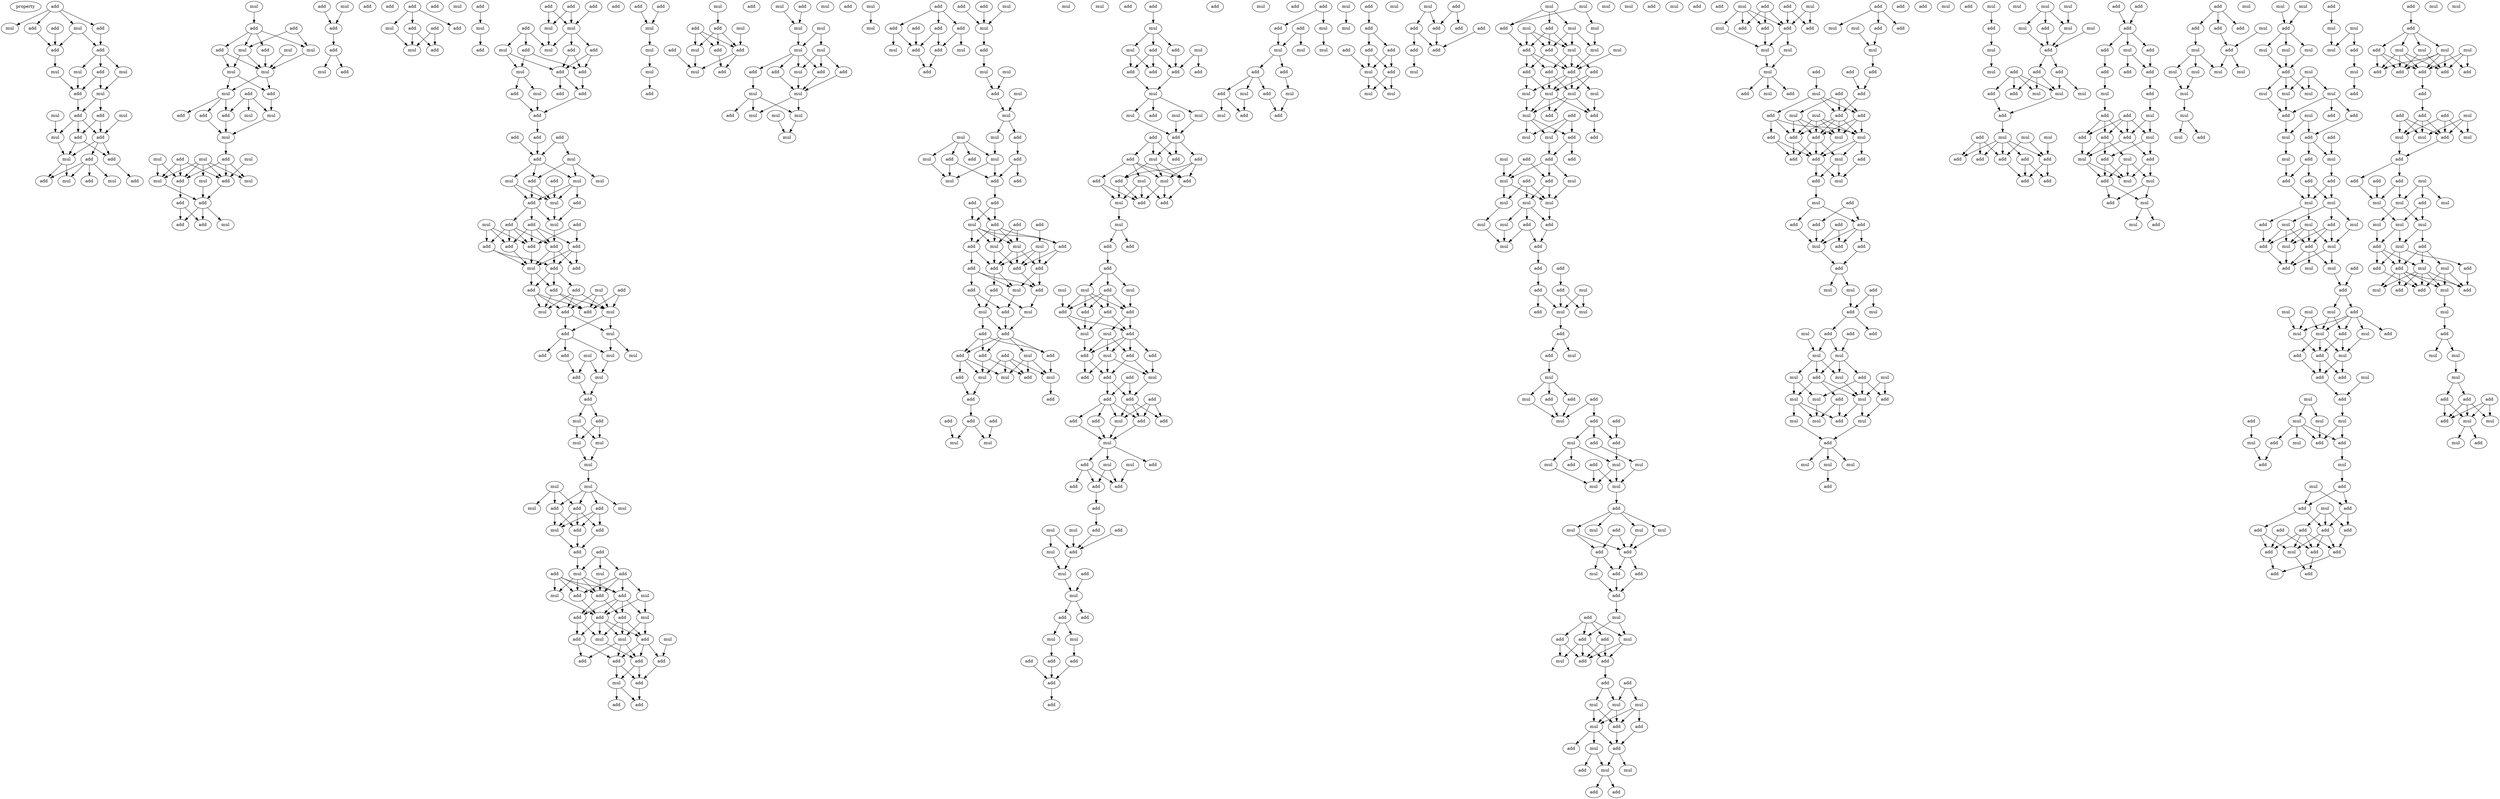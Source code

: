 digraph {
    node [fontcolor=black]
    property [mul=2,lf=1.9]
    0 [ label = add ];
    1 [ label = mul ];
    2 [ label = add ];
    3 [ label = add ];
    4 [ label = add ];
    5 [ label = mul ];
    6 [ label = add ];
    7 [ label = add ];
    8 [ label = mul ];
    9 [ label = mul ];
    10 [ label = mul ];
    11 [ label = add ];
    12 [ label = mul ];
    13 [ label = add ];
    14 [ label = mul ];
    15 [ label = add ];
    16 [ label = add ];
    17 [ label = mul ];
    18 [ label = add ];
    19 [ label = mul ];
    20 [ label = add ];
    21 [ label = mul ];
    22 [ label = add ];
    23 [ label = add ];
    24 [ label = add ];
    25 [ label = mul ];
    26 [ label = add ];
    27 [ label = mul ];
    28 [ label = add ];
    29 [ label = mul ];
    30 [ label = add ];
    31 [ label = add ];
    32 [ label = add ];
    33 [ label = add ];
    34 [ label = mul ];
    35 [ label = mul ];
    36 [ label = mul ];
    37 [ label = mul ];
    38 [ label = mul ];
    39 [ label = add ];
    40 [ label = mul ];
    41 [ label = add ];
    42 [ label = add ];
    43 [ label = add ];
    44 [ label = mul ];
    45 [ label = add ];
    46 [ label = mul ];
    47 [ label = mul ];
    48 [ label = mul ];
    49 [ label = mul ];
    50 [ label = add ];
    51 [ label = add ];
    52 [ label = mul ];
    53 [ label = add ];
    54 [ label = mul ];
    55 [ label = mul ];
    56 [ label = mul ];
    57 [ label = add ];
    58 [ label = add ];
    59 [ label = add ];
    60 [ label = add ];
    61 [ label = add ];
    62 [ label = add ];
    63 [ label = mul ];
    64 [ label = mul ];
    65 [ label = add ];
    66 [ label = add ];
    67 [ label = mul ];
    68 [ label = add ];
    69 [ label = add ];
    70 [ label = add ];
    71 [ label = add ];
    72 [ label = add ];
    73 [ label = add ];
    74 [ label = add ];
    75 [ label = mul ];
    76 [ label = mul ];
    77 [ label = add ];
    78 [ label = add ];
    79 [ label = mul ];
    80 [ label = add ];
    81 [ label = mul ];
    82 [ label = add ];
    83 [ label = add ];
    84 [ label = add ];
    85 [ label = add ];
    86 [ label = mul ];
    87 [ label = add ];
    88 [ label = mul ];
    89 [ label = add ];
    90 [ label = add ];
    91 [ label = mul ];
    92 [ label = mul ];
    93 [ label = add ];
    94 [ label = mul ];
    95 [ label = add ];
    96 [ label = add ];
    97 [ label = add ];
    98 [ label = add ];
    99 [ label = mul ];
    100 [ label = add ];
    101 [ label = add ];
    102 [ label = add ];
    103 [ label = add ];
    104 [ label = add ];
    105 [ label = mul ];
    106 [ label = add ];
    107 [ label = mul ];
    108 [ label = mul ];
    109 [ label = mul ];
    110 [ label = add ];
    111 [ label = add ];
    112 [ label = add ];
    113 [ label = mul ];
    114 [ label = add ];
    115 [ label = add ];
    116 [ label = mul ];
    117 [ label = add ];
    118 [ label = mul ];
    119 [ label = add ];
    120 [ label = add ];
    121 [ label = add ];
    122 [ label = add ];
    123 [ label = add ];
    124 [ label = add ];
    125 [ label = add ];
    126 [ label = mul ];
    127 [ label = add ];
    128 [ label = add ];
    129 [ label = add ];
    130 [ label = mul ];
    131 [ label = add ];
    132 [ label = add ];
    133 [ label = add ];
    134 [ label = mul ];
    135 [ label = mul ];
    136 [ label = add ];
    137 [ label = add ];
    138 [ label = mul ];
    139 [ label = mul ];
    140 [ label = mul ];
    141 [ label = mul ];
    142 [ label = add ];
    143 [ label = add ];
    144 [ label = add ];
    145 [ label = mul ];
    146 [ label = add ];
    147 [ label = add ];
    148 [ label = mul ];
    149 [ label = add ];
    150 [ label = mul ];
    151 [ label = mul ];
    152 [ label = mul ];
    153 [ label = mul ];
    154 [ label = mul ];
    155 [ label = mul ];
    156 [ label = add ];
    157 [ label = mul ];
    158 [ label = add ];
    159 [ label = add ];
    160 [ label = add ];
    161 [ label = mul ];
    162 [ label = add ];
    163 [ label = add ];
    164 [ label = add ];
    165 [ label = mul ];
    166 [ label = add ];
    167 [ label = add ];
    168 [ label = mul ];
    169 [ label = add ];
    170 [ label = add ];
    171 [ label = add ];
    172 [ label = mul ];
    173 [ label = mul ];
    174 [ label = add ];
    175 [ label = mul ];
    176 [ label = add ];
    177 [ label = add ];
    178 [ label = mul ];
    179 [ label = mul ];
    180 [ label = mul ];
    181 [ label = add ];
    182 [ label = add ];
    183 [ label = add ];
    184 [ label = add ];
    185 [ label = add ];
    186 [ label = add ];
    187 [ label = mul ];
    188 [ label = add ];
    189 [ label = add ];
    190 [ label = add ];
    191 [ label = add ];
    192 [ label = add ];
    193 [ label = mul ];
    194 [ label = mul ];
    195 [ label = mul ];
    196 [ label = mul ];
    197 [ label = add ];
    198 [ label = add ];
    199 [ label = mul ];
    200 [ label = add ];
    201 [ label = mul ];
    202 [ label = add ];
    203 [ label = add ];
    204 [ label = add ];
    205 [ label = add ];
    206 [ label = add ];
    207 [ label = mul ];
    208 [ label = mul ];
    209 [ label = add ];
    210 [ label = mul ];
    211 [ label = mul ];
    212 [ label = mul ];
    213 [ label = mul ];
    214 [ label = add ];
    215 [ label = add ];
    216 [ label = add ];
    217 [ label = mul ];
    218 [ label = add ];
    219 [ label = mul ];
    220 [ label = mul ];
    221 [ label = mul ];
    222 [ label = add ];
    223 [ label = mul ];
    224 [ label = mul ];
    225 [ label = mul ];
    226 [ label = mul ];
    227 [ label = add ];
    228 [ label = mul ];
    229 [ label = mul ];
    230 [ label = add ];
    231 [ label = add ];
    232 [ label = add ];
    233 [ label = add ];
    234 [ label = add ];
    235 [ label = mul ];
    236 [ label = add ];
    237 [ label = add ];
    238 [ label = mul ];
    239 [ label = add ];
    240 [ label = add ];
    241 [ label = add ];
    242 [ label = mul ];
    243 [ label = mul ];
    244 [ label = add ];
    245 [ label = mul ];
    246 [ label = mul ];
    247 [ label = mul ];
    248 [ label = add ];
    249 [ label = mul ];
    250 [ label = mul ];
    251 [ label = mul ];
    252 [ label = mul ];
    253 [ label = mul ];
    254 [ label = add ];
    255 [ label = add ];
    256 [ label = mul ];
    257 [ label = mul ];
    258 [ label = add ];
    259 [ label = add ];
    260 [ label = mul ];
    261 [ label = add ];
    262 [ label = add ];
    263 [ label = add ];
    264 [ label = add ];
    265 [ label = add ];
    266 [ label = mul ];
    267 [ label = add ];
    268 [ label = add ];
    269 [ label = add ];
    270 [ label = mul ];
    271 [ label = add ];
    272 [ label = mul ];
    273 [ label = mul ];
    274 [ label = add ];
    275 [ label = add ];
    276 [ label = add ];
    277 [ label = add ];
    278 [ label = mul ];
    279 [ label = add ];
    280 [ label = add ];
    281 [ label = add ];
    282 [ label = add ];
    283 [ label = mul ];
    284 [ label = mul ];
    285 [ label = add ];
    286 [ label = add ];
    287 [ label = add ];
    288 [ label = add ];
    289 [ label = add ];
    290 [ label = add ];
    291 [ label = mul ];
    292 [ label = add ];
    293 [ label = add ];
    294 [ label = add ];
    295 [ label = mul ];
    296 [ label = mul ];
    297 [ label = mul ];
    298 [ label = add ];
    299 [ label = add ];
    300 [ label = add ];
    301 [ label = add ];
    302 [ label = add ];
    303 [ label = mul ];
    304 [ label = mul ];
    305 [ label = add ];
    306 [ label = mul ];
    307 [ label = add ];
    308 [ label = mul ];
    309 [ label = add ];
    310 [ label = mul ];
    311 [ label = add ];
    312 [ label = add ];
    313 [ label = add ];
    314 [ label = add ];
    315 [ label = mul ];
    316 [ label = mul ];
    317 [ label = add ];
    318 [ label = mul ];
    319 [ label = mul ];
    320 [ label = add ];
    321 [ label = add ];
    322 [ label = add ];
    323 [ label = add ];
    324 [ label = mul ];
    325 [ label = add ];
    326 [ label = add ];
    327 [ label = add ];
    328 [ label = add ];
    329 [ label = mul ];
    330 [ label = mul ];
    331 [ label = add ];
    332 [ label = add ];
    333 [ label = mul ];
    334 [ label = mul ];
    335 [ label = add ];
    336 [ label = add ];
    337 [ label = add ];
    338 [ label = add ];
    339 [ label = mul ];
    340 [ label = mul ];
    341 [ label = add ];
    342 [ label = mul ];
    343 [ label = add ];
    344 [ label = add ];
    345 [ label = add ];
    346 [ label = add ];
    347 [ label = mul ];
    348 [ label = add ];
    349 [ label = mul ];
    350 [ label = add ];
    351 [ label = add ];
    352 [ label = mul ];
    353 [ label = add ];
    354 [ label = add ];
    355 [ label = mul ];
    356 [ label = add ];
    357 [ label = add ];
    358 [ label = add ];
    359 [ label = add ];
    360 [ label = add ];
    361 [ label = add ];
    362 [ label = add ];
    363 [ label = add ];
    364 [ label = add ];
    365 [ label = mul ];
    366 [ label = mul ];
    367 [ label = mul ];
    368 [ label = mul ];
    369 [ label = add ];
    370 [ label = add ];
    371 [ label = add ];
    372 [ label = add ];
    373 [ label = add ];
    374 [ label = add ];
    375 [ label = mul ];
    376 [ label = add ];
    377 [ label = add ];
    378 [ label = mul ];
    379 [ label = mul ];
    380 [ label = add ];
    381 [ label = mul ];
    382 [ label = add ];
    383 [ label = mul ];
    384 [ label = mul ];
    385 [ label = add ];
    386 [ label = add ];
    387 [ label = mul ];
    388 [ label = mul ];
    389 [ label = add ];
    390 [ label = add ];
    391 [ label = add ];
    392 [ label = add ];
    393 [ label = add ];
    394 [ label = add ];
    395 [ label = add ];
    396 [ label = mul ];
    397 [ label = mul ];
    398 [ label = add ];
    399 [ label = mul ];
    400 [ label = add ];
    401 [ label = mul ];
    402 [ label = mul ];
    403 [ label = mul ];
    404 [ label = add ];
    405 [ label = add ];
    406 [ label = mul ];
    407 [ label = add ];
    408 [ label = add ];
    409 [ label = mul ];
    410 [ label = mul ];
    411 [ label = add ];
    412 [ label = add ];
    413 [ label = add ];
    414 [ label = add ];
    415 [ label = add ];
    416 [ label = add ];
    417 [ label = mul ];
    418 [ label = add ];
    419 [ label = mul ];
    420 [ label = add ];
    421 [ label = mul ];
    422 [ label = mul ];
    423 [ label = mul ];
    424 [ label = add ];
    425 [ label = add ];
    426 [ label = add ];
    427 [ label = add ];
    428 [ label = add ];
    429 [ label = add ];
    430 [ label = add ];
    431 [ label = mul ];
    432 [ label = mul ];
    433 [ label = mul ];
    434 [ label = mul ];
    435 [ label = add ];
    436 [ label = mul ];
    437 [ label = mul ];
    438 [ label = add ];
    439 [ label = mul ];
    440 [ label = add ];
    441 [ label = mul ];
    442 [ label = mul ];
    443 [ label = add ];
    444 [ label = add ];
    445 [ label = add ];
    446 [ label = add ];
    447 [ label = add ];
    448 [ label = mul ];
    449 [ label = mul ];
    450 [ label = mul ];
    451 [ label = mul ];
    452 [ label = add ];
    453 [ label = mul ];
    454 [ label = mul ];
    455 [ label = add ];
    456 [ label = add ];
    457 [ label = add ];
    458 [ label = add ];
    459 [ label = mul ];
    460 [ label = mul ];
    461 [ label = add ];
    462 [ label = mul ];
    463 [ label = add ];
    464 [ label = add ];
    465 [ label = mul ];
    466 [ label = add ];
    467 [ label = add ];
    468 [ label = mul ];
    469 [ label = mul ];
    470 [ label = mul ];
    471 [ label = mul ];
    472 [ label = mul ];
    473 [ label = mul ];
    474 [ label = add ];
    475 [ label = add ];
    476 [ label = mul ];
    477 [ label = add ];
    478 [ label = add ];
    479 [ label = add ];
    480 [ label = add ];
    481 [ label = mul ];
    482 [ label = add ];
    483 [ label = mul ];
    484 [ label = add ];
    485 [ label = mul ];
    486 [ label = add ];
    487 [ label = add ];
    488 [ label = mul ];
    489 [ label = mul ];
    490 [ label = mul ];
    491 [ label = add ];
    492 [ label = add ];
    493 [ label = mul ];
    494 [ label = add ];
    495 [ label = add ];
    496 [ label = add ];
    497 [ label = mul ];
    498 [ label = mul ];
    499 [ label = add ];
    500 [ label = add ];
    501 [ label = mul ];
    502 [ label = add ];
    503 [ label = mul ];
    504 [ label = add ];
    505 [ label = mul ];
    506 [ label = mul ];
    507 [ label = mul ];
    508 [ label = add ];
    509 [ label = mul ];
    510 [ label = mul ];
    511 [ label = mul ];
    512 [ label = mul ];
    513 [ label = add ];
    514 [ label = add ];
    515 [ label = add ];
    516 [ label = add ];
    517 [ label = add ];
    518 [ label = add ];
    519 [ label = mul ];
    520 [ label = add ];
    521 [ label = mul ];
    522 [ label = add ];
    523 [ label = add ];
    524 [ label = add ];
    525 [ label = mul ];
    526 [ label = add ];
    527 [ label = add ];
    528 [ label = mul ];
    529 [ label = add ];
    530 [ label = add ];
    531 [ label = add ];
    532 [ label = mul ];
    533 [ label = mul ];
    534 [ label = mul ];
    535 [ label = mul ];
    536 [ label = add ];
    537 [ label = mul ];
    538 [ label = add ];
    539 [ label = add ];
    540 [ label = mul ];
    541 [ label = add ];
    542 [ label = mul ];
    543 [ label = mul ];
    544 [ label = add ];
    545 [ label = add ];
    546 [ label = add ];
    547 [ label = add ];
    548 [ label = add ];
    549 [ label = add ];
    550 [ label = add ];
    551 [ label = mul ];
    552 [ label = mul ];
    553 [ label = add ];
    554 [ label = add ];
    555 [ label = add ];
    556 [ label = mul ];
    557 [ label = add ];
    558 [ label = mul ];
    559 [ label = mul ];
    560 [ label = mul ];
    561 [ label = add ];
    562 [ label = mul ];
    563 [ label = add ];
    564 [ label = add ];
    565 [ label = add ];
    566 [ label = mul ];
    567 [ label = add ];
    568 [ label = mul ];
    569 [ label = mul ];
    570 [ label = add ];
    571 [ label = add ];
    572 [ label = add ];
    573 [ label = mul ];
    574 [ label = add ];
    575 [ label = add ];
    576 [ label = mul ];
    577 [ label = mul ];
    578 [ label = add ];
    579 [ label = add ];
    580 [ label = add ];
    581 [ label = add ];
    582 [ label = add ];
    583 [ label = mul ];
    584 [ label = add ];
    585 [ label = mul ];
    586 [ label = add ];
    587 [ label = add ];
    588 [ label = mul ];
    589 [ label = add ];
    590 [ label = mul ];
    591 [ label = add ];
    592 [ label = add ];
    593 [ label = add ];
    594 [ label = add ];
    595 [ label = mul ];
    596 [ label = add ];
    597 [ label = add ];
    598 [ label = add ];
    599 [ label = add ];
    600 [ label = add ];
    601 [ label = mul ];
    602 [ label = add ];
    603 [ label = add ];
    604 [ label = mul ];
    605 [ label = add ];
    606 [ label = mul ];
    607 [ label = mul ];
    608 [ label = add ];
    609 [ label = mul ];
    610 [ label = add ];
    611 [ label = add ];
    612 [ label = add ];
    613 [ label = mul ];
    614 [ label = mul ];
    615 [ label = mul ];
    616 [ label = add ];
    617 [ label = mul ];
    618 [ label = add ];
    619 [ label = mul ];
    620 [ label = mul ];
    621 [ label = add ];
    622 [ label = mul ];
    623 [ label = mul ];
    624 [ label = add ];
    625 [ label = mul ];
    626 [ label = mul ];
    627 [ label = add ];
    628 [ label = mul ];
    629 [ label = mul ];
    630 [ label = add ];
    631 [ label = mul ];
    632 [ label = add ];
    633 [ label = mul ];
    634 [ label = mul ];
    635 [ label = add ];
    636 [ label = mul ];
    637 [ label = mul ];
    638 [ label = add ];
    639 [ label = mul ];
    640 [ label = mul ];
    641 [ label = mul ];
    642 [ label = mul ];
    643 [ label = mul ];
    644 [ label = mul ];
    645 [ label = mul ];
    646 [ label = add ];
    647 [ label = add ];
    648 [ label = add ];
    649 [ label = add ];
    650 [ label = add ];
    651 [ label = mul ];
    652 [ label = mul ];
    653 [ label = add ];
    654 [ label = mul ];
    655 [ label = add ];
    656 [ label = add ];
    657 [ label = mul ];
    658 [ label = mul ];
    659 [ label = add ];
    660 [ label = mul ];
    661 [ label = add ];
    662 [ label = add ];
    663 [ label = add ];
    664 [ label = add ];
    665 [ label = add ];
    666 [ label = add ];
    667 [ label = add ];
    668 [ label = add ];
    669 [ label = add ];
    670 [ label = add ];
    671 [ label = add ];
    672 [ label = mul ];
    673 [ label = add ];
    674 [ label = add ];
    675 [ label = add ];
    676 [ label = add ];
    677 [ label = add ];
    678 [ label = mul ];
    679 [ label = add ];
    680 [ label = mul ];
    681 [ label = add ];
    682 [ label = add ];
    683 [ label = add ];
    684 [ label = add ];
    685 [ label = mul ];
    686 [ label = add ];
    687 [ label = add ];
    688 [ label = mul ];
    689 [ label = mul ];
    690 [ label = mul ];
    691 [ label = mul ];
    692 [ label = add ];
    693 [ label = mul ];
    694 [ label = add ];
    695 [ label = mul ];
    696 [ label = add ];
    697 [ label = add ];
    698 [ label = add ];
    699 [ label = add ];
    700 [ label = add ];
    701 [ label = mul ];
    702 [ label = mul ];
    703 [ label = add ];
    704 [ label = mul ];
    705 [ label = mul ];
    706 [ label = mul ];
    707 [ label = mul ];
    708 [ label = mul ];
    709 [ label = mul ];
    710 [ label = mul ];
    711 [ label = mul ];
    712 [ label = add ];
    713 [ label = mul ];
    714 [ label = mul ];
    715 [ label = add ];
    716 [ label = mul ];
    717 [ label = mul ];
    718 [ label = mul ];
    719 [ label = add ];
    720 [ label = mul ];
    721 [ label = mul ];
    722 [ label = mul ];
    723 [ label = mul ];
    724 [ label = mul ];
    725 [ label = add ];
    726 [ label = mul ];
    727 [ label = add ];
    728 [ label = add ];
    729 [ label = mul ];
    730 [ label = add ];
    731 [ label = add ];
    732 [ label = mul ];
    733 [ label = mul ];
    734 [ label = add ];
    735 [ label = add ];
    736 [ label = add ];
    737 [ label = add ];
    738 [ label = mul ];
    739 [ label = mul ];
    740 [ label = add ];
    741 [ label = add ];
    742 [ label = mul ];
    743 [ label = mul ];
    744 [ label = mul ];
    745 [ label = mul ];
    746 [ label = add ];
    747 [ label = mul ];
    748 [ label = add ];
    749 [ label = mul ];
    750 [ label = add ];
    751 [ label = add ];
    752 [ label = mul ];
    753 [ label = add ];
    754 [ label = mul ];
    755 [ label = add ];
    756 [ label = mul ];
    757 [ label = mul ];
    758 [ label = mul ];
    759 [ label = add ];
    760 [ label = mul ];
    761 [ label = mul ];
    762 [ label = add ];
    763 [ label = add ];
    764 [ label = add ];
    765 [ label = mul ];
    766 [ label = add ];
    767 [ label = mul ];
    768 [ label = add ];
    769 [ label = mul ];
    770 [ label = add ];
    771 [ label = mul ];
    772 [ label = mul ];
    773 [ label = add ];
    774 [ label = mul ];
    775 [ label = add ];
    776 [ label = mul ];
    777 [ label = add ];
    778 [ label = mul ];
    779 [ label = add ];
    780 [ label = mul ];
    781 [ label = add ];
    782 [ label = mul ];
    783 [ label = add ];
    784 [ label = add ];
    785 [ label = mul ];
    786 [ label = add ];
    787 [ label = add ];
    788 [ label = add ];
    789 [ label = add ];
    790 [ label = add ];
    791 [ label = add ];
    792 [ label = add ];
    793 [ label = add ];
    794 [ label = add ];
    795 [ label = mul ];
    796 [ label = add ];
    797 [ label = add ];
    798 [ label = add ];
    799 [ label = mul ];
    800 [ label = mul ];
    801 [ label = mul ];
    802 [ label = add ];
    803 [ label = mul ];
    804 [ label = add ];
    805 [ label = add ];
    806 [ label = add ];
    807 [ label = mul ];
    808 [ label = add ];
    809 [ label = mul ];
    810 [ label = mul ];
    811 [ label = mul ];
    812 [ label = add ];
    813 [ label = add ];
    814 [ label = add ];
    815 [ label = add ];
    816 [ label = add ];
    817 [ label = add ];
    818 [ label = add ];
    819 [ label = add ];
    820 [ label = add ];
    821 [ label = mul ];
    822 [ label = mul ];
    823 [ label = mul ];
    824 [ label = add ];
    825 [ label = mul ];
    826 [ label = add ];
    827 [ label = add ];
    828 [ label = add ];
    829 [ label = add ];
    830 [ label = mul ];
    831 [ label = mul ];
    832 [ label = mul ];
    833 [ label = mul ];
    834 [ label = add ];
    835 [ label = mul ];
    836 [ label = mul ];
    837 [ label = mul ];
    838 [ label = mul ];
    839 [ label = add ];
    840 [ label = add ];
    841 [ label = add ];
    842 [ label = mul ];
    843 [ label = mul ];
    844 [ label = add ];
    845 [ label = add ];
    846 [ label = mul ];
    847 [ label = mul ];
    848 [ label = add ];
    849 [ label = add ];
    850 [ label = add ];
    851 [ label = mul ];
    852 [ label = add ];
    853 [ label = mul ];
    854 [ label = mul ];
    855 [ label = mul ];
    856 [ label = mul ];
    857 [ label = mul ];
    858 [ label = add ];
    859 [ label = add ];
    860 [ label = add ];
    861 [ label = mul ];
    862 [ label = mul ];
    863 [ label = add ];
    864 [ label = mul ];
    865 [ label = add ];
    0 -> 1 [ name = 0 ];
    0 -> 2 [ name = 1 ];
    0 -> 3 [ name = 2 ];
    0 -> 5 [ name = 3 ];
    1 -> 6 [ name = 4 ];
    1 -> 7 [ name = 5 ];
    2 -> 6 [ name = 6 ];
    3 -> 7 [ name = 7 ];
    4 -> 6 [ name = 8 ];
    6 -> 10 [ name = 9 ];
    7 -> 8 [ name = 10 ];
    7 -> 9 [ name = 11 ];
    7 -> 11 [ name = 12 ];
    8 -> 12 [ name = 13 ];
    9 -> 13 [ name = 14 ];
    10 -> 13 [ name = 15 ];
    11 -> 12 [ name = 16 ];
    11 -> 13 [ name = 17 ];
    12 -> 15 [ name = 18 ];
    12 -> 16 [ name = 19 ];
    13 -> 15 [ name = 20 ];
    14 -> 18 [ name = 21 ];
    15 -> 18 [ name = 22 ];
    15 -> 19 [ name = 23 ];
    15 -> 20 [ name = 24 ];
    16 -> 18 [ name = 25 ];
    16 -> 20 [ name = 26 ];
    17 -> 19 [ name = 27 ];
    18 -> 21 [ name = 28 ];
    18 -> 22 [ name = 29 ];
    18 -> 23 [ name = 30 ];
    19 -> 21 [ name = 31 ];
    20 -> 21 [ name = 32 ];
    20 -> 23 [ name = 33 ];
    21 -> 24 [ name = 34 ];
    21 -> 27 [ name = 35 ];
    22 -> 24 [ name = 36 ];
    22 -> 25 [ name = 37 ];
    22 -> 26 [ name = 38 ];
    22 -> 27 [ name = 39 ];
    23 -> 28 [ name = 40 ];
    29 -> 31 [ name = 41 ];
    30 -> 34 [ name = 42 ];
    30 -> 36 [ name = 43 ];
    31 -> 32 [ name = 44 ];
    31 -> 33 [ name = 45 ];
    31 -> 34 [ name = 46 ];
    31 -> 36 [ name = 47 ];
    32 -> 37 [ name = 48 ];
    32 -> 38 [ name = 49 ];
    33 -> 38 [ name = 50 ];
    34 -> 38 [ name = 51 ];
    35 -> 38 [ name = 52 ];
    36 -> 37 [ name = 53 ];
    36 -> 38 [ name = 54 ];
    37 -> 39 [ name = 55 ];
    37 -> 40 [ name = 56 ];
    38 -> 39 [ name = 57 ];
    38 -> 40 [ name = 58 ];
    39 -> 46 [ name = 59 ];
    40 -> 42 [ name = 60 ];
    40 -> 43 [ name = 61 ];
    40 -> 45 [ name = 62 ];
    41 -> 44 [ name = 63 ];
    41 -> 45 [ name = 64 ];
    41 -> 46 [ name = 65 ];
    43 -> 47 [ name = 66 ];
    45 -> 47 [ name = 67 ];
    46 -> 47 [ name = 68 ];
    47 -> 50 [ name = 69 ];
    48 -> 53 [ name = 70 ];
    49 -> 55 [ name = 71 ];
    49 -> 57 [ name = 72 ];
    50 -> 53 [ name = 73 ];
    50 -> 56 [ name = 74 ];
    50 -> 57 [ name = 75 ];
    51 -> 53 [ name = 76 ];
    51 -> 55 [ name = 77 ];
    51 -> 57 [ name = 78 ];
    52 -> 53 [ name = 79 ];
    52 -> 54 [ name = 80 ];
    52 -> 55 [ name = 81 ];
    52 -> 56 [ name = 82 ];
    52 -> 57 [ name = 83 ];
    53 -> 58 [ name = 84 ];
    54 -> 58 [ name = 85 ];
    55 -> 58 [ name = 86 ];
    57 -> 59 [ name = 87 ];
    58 -> 60 [ name = 88 ];
    58 -> 62 [ name = 89 ];
    58 -> 64 [ name = 90 ];
    59 -> 60 [ name = 91 ];
    59 -> 62 [ name = 92 ];
    61 -> 65 [ name = 93 ];
    63 -> 65 [ name = 94 ];
    65 -> 66 [ name = 95 ];
    66 -> 67 [ name = 96 ];
    66 -> 68 [ name = 97 ];
    71 -> 72 [ name = 98 ];
    71 -> 74 [ name = 99 ];
    71 -> 75 [ name = 100 ];
    72 -> 76 [ name = 101 ];
    72 -> 77 [ name = 102 ];
    73 -> 76 [ name = 103 ];
    73 -> 77 [ name = 104 ];
    75 -> 76 [ name = 105 ];
    80 -> 81 [ name = 106 ];
    81 -> 85 [ name = 107 ];
    82 -> 88 [ name = 108 ];
    83 -> 86 [ name = 109 ];
    83 -> 88 [ name = 110 ];
    84 -> 86 [ name = 111 ];
    84 -> 88 [ name = 112 ];
    86 -> 91 [ name = 113 ];
    87 -> 89 [ name = 114 ];
    87 -> 91 [ name = 115 ];
    87 -> 92 [ name = 116 ];
    88 -> 90 [ name = 117 ];
    88 -> 91 [ name = 118 ];
    88 -> 93 [ name = 119 ];
    89 -> 94 [ name = 120 ];
    89 -> 95 [ name = 121 ];
    90 -> 95 [ name = 122 ];
    90 -> 96 [ name = 123 ];
    92 -> 94 [ name = 124 ];
    92 -> 96 [ name = 125 ];
    93 -> 95 [ name = 126 ];
    93 -> 96 [ name = 127 ];
    94 -> 98 [ name = 128 ];
    94 -> 99 [ name = 129 ];
    95 -> 97 [ name = 130 ];
    96 -> 97 [ name = 131 ];
    96 -> 100 [ name = 132 ];
    97 -> 101 [ name = 133 ];
    98 -> 101 [ name = 134 ];
    99 -> 101 [ name = 135 ];
    101 -> 102 [ name = 136 ];
    102 -> 106 [ name = 137 ];
    103 -> 106 [ name = 138 ];
    104 -> 105 [ name = 139 ];
    104 -> 106 [ name = 140 ];
    105 -> 107 [ name = 141 ];
    105 -> 108 [ name = 142 ];
    105 -> 110 [ name = 143 ];
    106 -> 107 [ name = 144 ];
    106 -> 109 [ name = 145 ];
    106 -> 110 [ name = 146 ];
    107 -> 112 [ name = 147 ];
    107 -> 113 [ name = 148 ];
    107 -> 114 [ name = 149 ];
    109 -> 113 [ name = 150 ];
    109 -> 114 [ name = 151 ];
    110 -> 113 [ name = 152 ];
    110 -> 114 [ name = 153 ];
    111 -> 113 [ name = 154 ];
    112 -> 118 [ name = 155 ];
    113 -> 118 [ name = 156 ];
    114 -> 115 [ name = 157 ];
    114 -> 118 [ name = 158 ];
    114 -> 119 [ name = 159 ];
    115 -> 120 [ name = 160 ];
    115 -> 122 [ name = 161 ];
    115 -> 123 [ name = 162 ];
    115 -> 124 [ name = 163 ];
    116 -> 121 [ name = 164 ];
    116 -> 123 [ name = 165 ];
    116 -> 124 [ name = 166 ];
    117 -> 122 [ name = 167 ];
    117 -> 124 [ name = 168 ];
    118 -> 120 [ name = 169 ];
    119 -> 120 [ name = 170 ];
    119 -> 121 [ name = 171 ];
    119 -> 123 [ name = 172 ];
    119 -> 124 [ name = 173 ];
    120 -> 125 [ name = 174 ];
    120 -> 126 [ name = 175 ];
    120 -> 127 [ name = 176 ];
    121 -> 125 [ name = 177 ];
    121 -> 126 [ name = 178 ];
    122 -> 125 [ name = 179 ];
    122 -> 126 [ name = 180 ];
    122 -> 127 [ name = 181 ];
    123 -> 126 [ name = 182 ];
    124 -> 126 [ name = 183 ];
    125 -> 128 [ name = 184 ];
    125 -> 129 [ name = 185 ];
    125 -> 131 [ name = 186 ];
    126 -> 128 [ name = 187 ];
    126 -> 131 [ name = 188 ];
    128 -> 134 [ name = 189 ];
    128 -> 135 [ name = 190 ];
    128 -> 136 [ name = 191 ];
    129 -> 133 [ name = 192 ];
    129 -> 134 [ name = 193 ];
    129 -> 135 [ name = 194 ];
    130 -> 133 [ name = 195 ];
    130 -> 134 [ name = 196 ];
    130 -> 136 [ name = 197 ];
    131 -> 133 [ name = 198 ];
    131 -> 135 [ name = 199 ];
    131 -> 136 [ name = 200 ];
    132 -> 134 [ name = 201 ];
    132 -> 136 [ name = 202 ];
    133 -> 137 [ name = 203 ];
    133 -> 138 [ name = 204 ];
    134 -> 137 [ name = 205 ];
    134 -> 138 [ name = 206 ];
    137 -> 141 [ name = 207 ];
    137 -> 142 [ name = 208 ];
    137 -> 143 [ name = 209 ];
    138 -> 140 [ name = 210 ];
    138 -> 141 [ name = 211 ];
    139 -> 144 [ name = 212 ];
    139 -> 145 [ name = 213 ];
    141 -> 145 [ name = 214 ];
    142 -> 144 [ name = 215 ];
    144 -> 146 [ name = 216 ];
    145 -> 146 [ name = 217 ];
    146 -> 148 [ name = 218 ];
    146 -> 149 [ name = 219 ];
    148 -> 150 [ name = 220 ];
    148 -> 151 [ name = 221 ];
    149 -> 150 [ name = 222 ];
    149 -> 151 [ name = 223 ];
    150 -> 152 [ name = 224 ];
    151 -> 152 [ name = 225 ];
    152 -> 153 [ name = 226 ];
    153 -> 156 [ name = 227 ];
    153 -> 157 [ name = 228 ];
    153 -> 158 [ name = 229 ];
    153 -> 159 [ name = 230 ];
    154 -> 155 [ name = 231 ];
    154 -> 156 [ name = 232 ];
    154 -> 158 [ name = 233 ];
    156 -> 160 [ name = 234 ];
    156 -> 161 [ name = 235 ];
    158 -> 160 [ name = 236 ];
    158 -> 161 [ name = 237 ];
    158 -> 162 [ name = 238 ];
    159 -> 160 [ name = 239 ];
    159 -> 161 [ name = 240 ];
    159 -> 162 [ name = 241 ];
    160 -> 163 [ name = 242 ];
    161 -> 163 [ name = 243 ];
    162 -> 163 [ name = 244 ];
    163 -> 165 [ name = 245 ];
    164 -> 165 [ name = 246 ];
    164 -> 166 [ name = 247 ];
    164 -> 168 [ name = 248 ];
    165 -> 169 [ name = 249 ];
    165 -> 170 [ name = 250 ];
    165 -> 171 [ name = 251 ];
    165 -> 172 [ name = 252 ];
    166 -> 169 [ name = 253 ];
    166 -> 170 [ name = 254 ];
    166 -> 171 [ name = 255 ];
    166 -> 173 [ name = 256 ];
    167 -> 169 [ name = 257 ];
    167 -> 170 [ name = 258 ];
    167 -> 171 [ name = 259 ];
    167 -> 172 [ name = 260 ];
    168 -> 171 [ name = 261 ];
    169 -> 174 [ name = 262 ];
    169 -> 175 [ name = 263 ];
    169 -> 176 [ name = 264 ];
    169 -> 177 [ name = 265 ];
    170 -> 176 [ name = 266 ];
    171 -> 174 [ name = 267 ];
    171 -> 177 [ name = 268 ];
    172 -> 176 [ name = 269 ];
    173 -> 175 [ name = 270 ];
    173 -> 176 [ name = 271 ];
    174 -> 178 [ name = 272 ];
    174 -> 180 [ name = 273 ];
    174 -> 181 [ name = 274 ];
    175 -> 178 [ name = 275 ];
    175 -> 181 [ name = 276 ];
    176 -> 178 [ name = 277 ];
    176 -> 180 [ name = 278 ];
    176 -> 181 [ name = 279 ];
    176 -> 182 [ name = 280 ];
    177 -> 180 [ name = 281 ];
    177 -> 182 [ name = 282 ];
    178 -> 183 [ name = 283 ];
    178 -> 184 [ name = 284 ];
    178 -> 186 [ name = 285 ];
    179 -> 185 [ name = 286 ];
    180 -> 183 [ name = 287 ];
    181 -> 183 [ name = 288 ];
    181 -> 185 [ name = 289 ];
    181 -> 186 [ name = 290 ];
    182 -> 184 [ name = 291 ];
    182 -> 186 [ name = 292 ];
    183 -> 187 [ name = 293 ];
    183 -> 188 [ name = 294 ];
    185 -> 188 [ name = 295 ];
    186 -> 187 [ name = 296 ];
    186 -> 188 [ name = 297 ];
    187 -> 190 [ name = 298 ];
    187 -> 192 [ name = 299 ];
    188 -> 192 [ name = 300 ];
    189 -> 193 [ name = 301 ];
    191 -> 193 [ name = 302 ];
    193 -> 194 [ name = 303 ];
    194 -> 195 [ name = 304 ];
    195 -> 197 [ name = 305 ];
    196 -> 200 [ name = 306 ];
    198 -> 201 [ name = 307 ];
    198 -> 203 [ name = 308 ];
    198 -> 204 [ name = 309 ];
    199 -> 204 [ name = 310 ];
    200 -> 201 [ name = 311 ];
    200 -> 203 [ name = 312 ];
    200 -> 204 [ name = 313 ];
    201 -> 207 [ name = 314 ];
    202 -> 207 [ name = 315 ];
    203 -> 205 [ name = 316 ];
    204 -> 205 [ name = 317 ];
    204 -> 207 [ name = 318 ];
    208 -> 210 [ name = 319 ];
    209 -> 210 [ name = 320 ];
    210 -> 213 [ name = 321 ];
    211 -> 212 [ name = 322 ];
    211 -> 213 [ name = 323 ];
    212 -> 215 [ name = 324 ];
    212 -> 216 [ name = 325 ];
    212 -> 217 [ name = 326 ];
    213 -> 214 [ name = 327 ];
    213 -> 216 [ name = 328 ];
    213 -> 217 [ name = 329 ];
    213 -> 218 [ name = 330 ];
    214 -> 220 [ name = 331 ];
    215 -> 220 [ name = 332 ];
    216 -> 220 [ name = 333 ];
    217 -> 220 [ name = 334 ];
    218 -> 219 [ name = 335 ];
    219 -> 222 [ name = 336 ];
    219 -> 223 [ name = 337 ];
    219 -> 225 [ name = 338 ];
    220 -> 223 [ name = 339 ];
    220 -> 225 [ name = 340 ];
    221 -> 226 [ name = 341 ];
    225 -> 226 [ name = 342 ];
    228 -> 229 [ name = 343 ];
    230 -> 232 [ name = 344 ];
    230 -> 233 [ name = 345 ];
    230 -> 234 [ name = 346 ];
    231 -> 237 [ name = 347 ];
    232 -> 237 [ name = 348 ];
    232 -> 238 [ name = 349 ];
    233 -> 236 [ name = 350 ];
    233 -> 237 [ name = 351 ];
    234 -> 235 [ name = 352 ];
    234 -> 236 [ name = 353 ];
    236 -> 239 [ name = 354 ];
    237 -> 239 [ name = 355 ];
    240 -> 243 [ name = 356 ];
    241 -> 243 [ name = 357 ];
    242 -> 243 [ name = 358 ];
    243 -> 244 [ name = 359 ];
    244 -> 245 [ name = 360 ];
    245 -> 248 [ name = 361 ];
    246 -> 248 [ name = 362 ];
    248 -> 250 [ name = 363 ];
    249 -> 250 [ name = 364 ];
    250 -> 251 [ name = 365 ];
    250 -> 254 [ name = 366 ];
    251 -> 257 [ name = 367 ];
    252 -> 255 [ name = 368 ];
    252 -> 256 [ name = 369 ];
    252 -> 257 [ name = 370 ];
    252 -> 258 [ name = 371 ];
    254 -> 259 [ name = 372 ];
    255 -> 260 [ name = 373 ];
    255 -> 262 [ name = 374 ];
    256 -> 260 [ name = 375 ];
    257 -> 260 [ name = 376 ];
    257 -> 262 [ name = 377 ];
    259 -> 261 [ name = 378 ];
    259 -> 262 [ name = 379 ];
    262 -> 264 [ name = 380 ];
    263 -> 266 [ name = 381 ];
    263 -> 268 [ name = 382 ];
    264 -> 266 [ name = 383 ];
    264 -> 268 [ name = 384 ];
    265 -> 273 [ name = 385 ];
    266 -> 269 [ name = 386 ];
    266 -> 270 [ name = 387 ];
    266 -> 271 [ name = 388 ];
    266 -> 272 [ name = 389 ];
    267 -> 270 [ name = 390 ];
    267 -> 272 [ name = 391 ];
    268 -> 269 [ name = 392 ];
    268 -> 270 [ name = 393 ];
    268 -> 271 [ name = 394 ];
    268 -> 272 [ name = 395 ];
    269 -> 276 [ name = 396 ];
    269 -> 277 [ name = 397 ];
    270 -> 275 [ name = 398 ];
    270 -> 277 [ name = 399 ];
    271 -> 274 [ name = 400 ];
    271 -> 275 [ name = 401 ];
    272 -> 274 [ name = 402 ];
    272 -> 275 [ name = 403 ];
    272 -> 277 [ name = 404 ];
    273 -> 274 [ name = 405 ];
    273 -> 275 [ name = 406 ];
    273 -> 277 [ name = 407 ];
    274 -> 278 [ name = 408 ];
    274 -> 281 [ name = 409 ];
    275 -> 281 [ name = 410 ];
    276 -> 278 [ name = 411 ];
    276 -> 279 [ name = 412 ];
    276 -> 281 [ name = 413 ];
    277 -> 278 [ name = 414 ];
    277 -> 280 [ name = 415 ];
    278 -> 282 [ name = 416 ];
    279 -> 282 [ name = 417 ];
    279 -> 284 [ name = 418 ];
    280 -> 283 [ name = 419 ];
    280 -> 284 [ name = 420 ];
    281 -> 283 [ name = 421 ];
    282 -> 287 [ name = 422 ];
    283 -> 287 [ name = 423 ];
    284 -> 286 [ name = 424 ];
    284 -> 287 [ name = 425 ];
    286 -> 288 [ name = 426 ];
    286 -> 290 [ name = 427 ];
    286 -> 292 [ name = 428 ];
    287 -> 288 [ name = 429 ];
    287 -> 290 [ name = 430 ];
    287 -> 291 [ name = 431 ];
    287 -> 292 [ name = 432 ];
    288 -> 294 [ name = 433 ];
    288 -> 296 [ name = 434 ];
    288 -> 297 [ name = 435 ];
    289 -> 293 [ name = 436 ];
    289 -> 295 [ name = 437 ];
    289 -> 296 [ name = 438 ];
    289 -> 297 [ name = 439 ];
    290 -> 293 [ name = 440 ];
    290 -> 297 [ name = 441 ];
    291 -> 293 [ name = 442 ];
    291 -> 295 [ name = 443 ];
    291 -> 296 [ name = 444 ];
    292 -> 295 [ name = 445 ];
    294 -> 298 [ name = 446 ];
    295 -> 299 [ name = 447 ];
    297 -> 298 [ name = 448 ];
    298 -> 301 [ name = 449 ];
    300 -> 304 [ name = 450 ];
    301 -> 303 [ name = 451 ];
    301 -> 304 [ name = 452 ];
    302 -> 303 [ name = 453 ];
    305 -> 306 [ name = 454 ];
    306 -> 307 [ name = 455 ];
    306 -> 309 [ name = 456 ];
    306 -> 310 [ name = 457 ];
    307 -> 311 [ name = 458 ];
    308 -> 311 [ name = 459 ];
    308 -> 314 [ name = 460 ];
    309 -> 311 [ name = 461 ];
    309 -> 312 [ name = 462 ];
    309 -> 313 [ name = 463 ];
    310 -> 312 [ name = 464 ];
    310 -> 313 [ name = 465 ];
    311 -> 315 [ name = 466 ];
    312 -> 315 [ name = 467 ];
    315 -> 317 [ name = 468 ];
    315 -> 318 [ name = 469 ];
    315 -> 319 [ name = 470 ];
    316 -> 321 [ name = 471 ];
    318 -> 321 [ name = 472 ];
    319 -> 321 [ name = 473 ];
    320 -> 322 [ name = 474 ];
    320 -> 323 [ name = 475 ];
    320 -> 324 [ name = 476 ];
    321 -> 322 [ name = 477 ];
    321 -> 324 [ name = 478 ];
    321 -> 325 [ name = 479 ];
    323 -> 326 [ name = 480 ];
    323 -> 328 [ name = 481 ];
    323 -> 329 [ name = 482 ];
    323 -> 330 [ name = 483 ];
    324 -> 326 [ name = 484 ];
    324 -> 327 [ name = 485 ];
    324 -> 329 [ name = 486 ];
    325 -> 326 [ name = 487 ];
    325 -> 327 [ name = 488 ];
    325 -> 329 [ name = 489 ];
    326 -> 332 [ name = 490 ];
    327 -> 331 [ name = 491 ];
    327 -> 333 [ name = 492 ];
    328 -> 331 [ name = 493 ];
    328 -> 333 [ name = 494 ];
    329 -> 331 [ name = 495 ];
    329 -> 332 [ name = 496 ];
    330 -> 331 [ name = 497 ];
    330 -> 332 [ name = 498 ];
    330 -> 333 [ name = 499 ];
    333 -> 334 [ name = 500 ];
    334 -> 335 [ name = 501 ];
    334 -> 336 [ name = 502 ];
    335 -> 338 [ name = 503 ];
    338 -> 340 [ name = 504 ];
    338 -> 341 [ name = 505 ];
    338 -> 342 [ name = 506 ];
    339 -> 345 [ name = 507 ];
    340 -> 344 [ name = 508 ];
    341 -> 343 [ name = 509 ];
    341 -> 344 [ name = 510 ];
    341 -> 345 [ name = 511 ];
    341 -> 346 [ name = 512 ];
    342 -> 343 [ name = 513 ];
    342 -> 344 [ name = 514 ];
    342 -> 345 [ name = 515 ];
    342 -> 346 [ name = 516 ];
    343 -> 349 [ name = 517 ];
    344 -> 347 [ name = 518 ];
    344 -> 348 [ name = 519 ];
    345 -> 348 [ name = 520 ];
    345 -> 349 [ name = 521 ];
    346 -> 348 [ name = 522 ];
    346 -> 349 [ name = 523 ];
    347 -> 350 [ name = 524 ];
    347 -> 351 [ name = 525 ];
    347 -> 352 [ name = 526 ];
    348 -> 350 [ name = 527 ];
    348 -> 351 [ name = 528 ];
    348 -> 352 [ name = 529 ];
    348 -> 353 [ name = 530 ];
    349 -> 350 [ name = 531 ];
    350 -> 354 [ name = 532 ];
    350 -> 357 [ name = 533 ];
    351 -> 354 [ name = 534 ];
    351 -> 355 [ name = 535 ];
    352 -> 354 [ name = 536 ];
    352 -> 355 [ name = 537 ];
    352 -> 357 [ name = 538 ];
    353 -> 355 [ name = 539 ];
    354 -> 358 [ name = 540 ];
    354 -> 359 [ name = 541 ];
    355 -> 359 [ name = 542 ];
    356 -> 358 [ name = 543 ];
    356 -> 359 [ name = 544 ];
    358 -> 361 [ name = 545 ];
    358 -> 362 [ name = 546 ];
    358 -> 363 [ name = 547 ];
    358 -> 365 [ name = 548 ];
    359 -> 363 [ name = 549 ];
    359 -> 364 [ name = 550 ];
    359 -> 365 [ name = 551 ];
    360 -> 363 [ name = 552 ];
    360 -> 364 [ name = 553 ];
    360 -> 365 [ name = 554 ];
    361 -> 366 [ name = 555 ];
    362 -> 366 [ name = 556 ];
    363 -> 366 [ name = 557 ];
    365 -> 366 [ name = 558 ];
    366 -> 367 [ name = 559 ];
    366 -> 369 [ name = 560 ];
    366 -> 370 [ name = 561 ];
    367 -> 371 [ name = 562 ];
    367 -> 373 [ name = 563 ];
    368 -> 373 [ name = 564 ];
    369 -> 371 [ name = 565 ];
    369 -> 372 [ name = 566 ];
    369 -> 373 [ name = 567 ];
    371 -> 374 [ name = 568 ];
    374 -> 376 [ name = 569 ];
    375 -> 380 [ name = 570 ];
    376 -> 380 [ name = 571 ];
    377 -> 380 [ name = 572 ];
    378 -> 379 [ name = 573 ];
    378 -> 380 [ name = 574 ];
    379 -> 381 [ name = 575 ];
    380 -> 381 [ name = 576 ];
    381 -> 384 [ name = 577 ];
    382 -> 384 [ name = 578 ];
    384 -> 385 [ name = 579 ];
    384 -> 386 [ name = 580 ];
    385 -> 387 [ name = 581 ];
    385 -> 388 [ name = 582 ];
    387 -> 390 [ name = 583 ];
    388 -> 391 [ name = 584 ];
    389 -> 393 [ name = 585 ];
    390 -> 393 [ name = 586 ];
    391 -> 393 [ name = 587 ];
    393 -> 394 [ name = 588 ];
    395 -> 397 [ name = 589 ];
    395 -> 400 [ name = 590 ];
    396 -> 399 [ name = 591 ];
    397 -> 403 [ name = 592 ];
    398 -> 401 [ name = 593 ];
    398 -> 402 [ name = 594 ];
    400 -> 402 [ name = 595 ];
    402 -> 404 [ name = 596 ];
    402 -> 405 [ name = 597 ];
    404 -> 407 [ name = 598 ];
    404 -> 408 [ name = 599 ];
    404 -> 409 [ name = 600 ];
    405 -> 406 [ name = 601 ];
    406 -> 412 [ name = 602 ];
    407 -> 412 [ name = 603 ];
    408 -> 410 [ name = 604 ];
    408 -> 411 [ name = 605 ];
    409 -> 411 [ name = 606 ];
    413 -> 414 [ name = 607 ];
    414 -> 416 [ name = 608 ];
    414 -> 418 [ name = 609 ];
    415 -> 419 [ name = 610 ];
    416 -> 419 [ name = 611 ];
    416 -> 420 [ name = 612 ];
    418 -> 419 [ name = 613 ];
    418 -> 420 [ name = 614 ];
    419 -> 421 [ name = 615 ];
    419 -> 422 [ name = 616 ];
    420 -> 421 [ name = 617 ];
    420 -> 422 [ name = 618 ];
    423 -> 425 [ name = 619 ];
    423 -> 426 [ name = 620 ];
    424 -> 426 [ name = 621 ];
    424 -> 427 [ name = 622 ];
    425 -> 429 [ name = 623 ];
    425 -> 430 [ name = 624 ];
    426 -> 429 [ name = 625 ];
    428 -> 429 [ name = 626 ];
    430 -> 431 [ name = 627 ];
    432 -> 435 [ name = 628 ];
    432 -> 436 [ name = 629 ];
    433 -> 435 [ name = 630 ];
    433 -> 437 [ name = 631 ];
    433 -> 438 [ name = 632 ];
    434 -> 440 [ name = 633 ];
    434 -> 442 [ name = 634 ];
    434 -> 443 [ name = 635 ];
    435 -> 443 [ name = 636 ];
    436 -> 441 [ name = 637 ];
    437 -> 440 [ name = 638 ];
    437 -> 441 [ name = 639 ];
    437 -> 442 [ name = 640 ];
    438 -> 440 [ name = 641 ];
    438 -> 442 [ name = 642 ];
    438 -> 443 [ name = 643 ];
    439 -> 447 [ name = 644 ];
    440 -> 446 [ name = 645 ];
    440 -> 447 [ name = 646 ];
    441 -> 447 [ name = 647 ];
    442 -> 444 [ name = 648 ];
    442 -> 445 [ name = 649 ];
    442 -> 447 [ name = 650 ];
    443 -> 445 [ name = 651 ];
    443 -> 446 [ name = 652 ];
    443 -> 447 [ name = 653 ];
    444 -> 448 [ name = 654 ];
    444 -> 450 [ name = 655 ];
    445 -> 448 [ name = 656 ];
    445 -> 450 [ name = 657 ];
    446 -> 448 [ name = 658 ];
    446 -> 449 [ name = 659 ];
    447 -> 448 [ name = 660 ];
    447 -> 449 [ name = 661 ];
    447 -> 450 [ name = 662 ];
    447 -> 451 [ name = 663 ];
    448 -> 453 [ name = 664 ];
    448 -> 455 [ name = 665 ];
    448 -> 456 [ name = 666 ];
    449 -> 453 [ name = 667 ];
    450 -> 453 [ name = 668 ];
    450 -> 455 [ name = 669 ];
    450 -> 456 [ name = 670 ];
    451 -> 455 [ name = 671 ];
    452 -> 457 [ name = 672 ];
    452 -> 459 [ name = 673 ];
    452 -> 460 [ name = 674 ];
    453 -> 457 [ name = 675 ];
    453 -> 459 [ name = 676 ];
    453 -> 460 [ name = 677 ];
    455 -> 458 [ name = 678 ];
    457 -> 461 [ name = 679 ];
    457 -> 464 [ name = 680 ];
    459 -> 464 [ name = 681 ];
    462 -> 468 [ name = 682 ];
    463 -> 466 [ name = 683 ];
    463 -> 468 [ name = 684 ];
    464 -> 465 [ name = 685 ];
    464 -> 466 [ name = 686 ];
    464 -> 468 [ name = 687 ];
    465 -> 471 [ name = 688 ];
    466 -> 470 [ name = 689 ];
    466 -> 471 [ name = 690 ];
    467 -> 469 [ name = 691 ];
    467 -> 470 [ name = 692 ];
    467 -> 471 [ name = 693 ];
    468 -> 469 [ name = 694 ];
    468 -> 471 [ name = 695 ];
    469 -> 472 [ name = 696 ];
    470 -> 473 [ name = 697 ];
    470 -> 474 [ name = 698 ];
    470 -> 475 [ name = 699 ];
    471 -> 474 [ name = 700 ];
    472 -> 476 [ name = 701 ];
    473 -> 476 [ name = 702 ];
    474 -> 477 [ name = 703 ];
    475 -> 476 [ name = 704 ];
    475 -> 477 [ name = 705 ];
    477 -> 478 [ name = 706 ];
    478 -> 482 [ name = 707 ];
    479 -> 480 [ name = 708 ];
    480 -> 483 [ name = 709 ];
    480 -> 485 [ name = 710 ];
    481 -> 483 [ name = 711 ];
    481 -> 485 [ name = 712 ];
    482 -> 484 [ name = 713 ];
    482 -> 485 [ name = 714 ];
    485 -> 486 [ name = 715 ];
    486 -> 487 [ name = 716 ];
    486 -> 488 [ name = 717 ];
    487 -> 489 [ name = 718 ];
    489 -> 490 [ name = 719 ];
    489 -> 491 [ name = 720 ];
    489 -> 492 [ name = 721 ];
    490 -> 497 [ name = 722 ];
    491 -> 497 [ name = 723 ];
    492 -> 497 [ name = 724 ];
    494 -> 496 [ name = 725 ];
    494 -> 497 [ name = 726 ];
    495 -> 499 [ name = 727 ];
    496 -> 498 [ name = 728 ];
    496 -> 499 [ name = 729 ];
    496 -> 500 [ name = 730 ];
    498 -> 501 [ name = 731 ];
    498 -> 503 [ name = 732 ];
    498 -> 504 [ name = 733 ];
    499 -> 503 [ name = 734 ];
    500 -> 505 [ name = 735 ];
    501 -> 506 [ name = 736 ];
    502 -> 506 [ name = 737 ];
    502 -> 507 [ name = 738 ];
    503 -> 506 [ name = 739 ];
    503 -> 507 [ name = 740 ];
    505 -> 507 [ name = 741 ];
    507 -> 508 [ name = 742 ];
    508 -> 509 [ name = 743 ];
    508 -> 510 [ name = 744 ];
    508 -> 511 [ name = 745 ];
    508 -> 512 [ name = 746 ];
    509 -> 515 [ name = 747 ];
    510 -> 515 [ name = 748 ];
    512 -> 514 [ name = 749 ];
    512 -> 515 [ name = 750 ];
    513 -> 514 [ name = 751 ];
    513 -> 515 [ name = 752 ];
    514 -> 516 [ name = 753 ];
    514 -> 519 [ name = 754 ];
    515 -> 516 [ name = 755 ];
    515 -> 518 [ name = 756 ];
    516 -> 520 [ name = 757 ];
    518 -> 520 [ name = 758 ];
    519 -> 520 [ name = 759 ];
    520 -> 521 [ name = 760 ];
    521 -> 524 [ name = 761 ];
    521 -> 525 [ name = 762 ];
    522 -> 523 [ name = 763 ];
    522 -> 524 [ name = 764 ];
    522 -> 525 [ name = 765 ];
    522 -> 526 [ name = 766 ];
    523 -> 527 [ name = 767 ];
    523 -> 529 [ name = 768 ];
    524 -> 527 [ name = 769 ];
    524 -> 528 [ name = 770 ];
    524 -> 529 [ name = 771 ];
    525 -> 527 [ name = 772 ];
    525 -> 529 [ name = 773 ];
    526 -> 527 [ name = 774 ];
    526 -> 528 [ name = 775 ];
    529 -> 531 [ name = 776 ];
    530 -> 532 [ name = 777 ];
    530 -> 533 [ name = 778 ];
    531 -> 532 [ name = 779 ];
    531 -> 534 [ name = 780 ];
    532 -> 535 [ name = 781 ];
    532 -> 536 [ name = 782 ];
    533 -> 535 [ name = 783 ];
    533 -> 536 [ name = 784 ];
    533 -> 538 [ name = 785 ];
    534 -> 535 [ name = 786 ];
    534 -> 536 [ name = 787 ];
    535 -> 539 [ name = 788 ];
    535 -> 540 [ name = 789 ];
    535 -> 541 [ name = 790 ];
    536 -> 541 [ name = 791 ];
    538 -> 541 [ name = 792 ];
    540 -> 543 [ name = 793 ];
    540 -> 544 [ name = 794 ];
    541 -> 542 [ name = 795 ];
    541 -> 543 [ name = 796 ];
    543 -> 545 [ name = 797 ];
    543 -> 546 [ name = 798 ];
    549 -> 553 [ name = 799 ];
    549 -> 554 [ name = 800 ];
    549 -> 555 [ name = 801 ];
    550 -> 553 [ name = 802 ];
    550 -> 557 [ name = 803 ];
    551 -> 553 [ name = 804 ];
    551 -> 554 [ name = 805 ];
    551 -> 555 [ name = 806 ];
    551 -> 556 [ name = 807 ];
    552 -> 553 [ name = 808 ];
    552 -> 557 [ name = 809 ];
    553 -> 558 [ name = 810 ];
    553 -> 559 [ name = 811 ];
    554 -> 558 [ name = 812 ];
    556 -> 558 [ name = 813 ];
    558 -> 560 [ name = 814 ];
    559 -> 560 [ name = 815 ];
    560 -> 561 [ name = 816 ];
    560 -> 562 [ name = 817 ];
    560 -> 563 [ name = 818 ];
    564 -> 565 [ name = 819 ];
    564 -> 567 [ name = 820 ];
    564 -> 568 [ name = 821 ];
    565 -> 569 [ name = 822 ];
    566 -> 569 [ name = 823 ];
    569 -> 572 [ name = 824 ];
    570 -> 573 [ name = 825 ];
    571 -> 575 [ name = 826 ];
    572 -> 575 [ name = 827 ];
    573 -> 578 [ name = 828 ];
    573 -> 579 [ name = 829 ];
    573 -> 580 [ name = 830 ];
    574 -> 576 [ name = 831 ];
    574 -> 578 [ name = 832 ];
    574 -> 580 [ name = 833 ];
    575 -> 578 [ name = 834 ];
    576 -> 582 [ name = 835 ];
    576 -> 583 [ name = 836 ];
    576 -> 584 [ name = 837 ];
    577 -> 582 [ name = 838 ];
    577 -> 583 [ name = 839 ];
    577 -> 584 [ name = 840 ];
    577 -> 585 [ name = 841 ];
    578 -> 582 [ name = 842 ];
    578 -> 583 [ name = 843 ];
    578 -> 584 [ name = 844 ];
    578 -> 585 [ name = 845 ];
    579 -> 581 [ name = 846 ];
    579 -> 584 [ name = 847 ];
    579 -> 585 [ name = 848 ];
    580 -> 582 [ name = 849 ];
    580 -> 583 [ name = 850 ];
    580 -> 585 [ name = 851 ];
    581 -> 587 [ name = 852 ];
    581 -> 589 [ name = 853 ];
    582 -> 587 [ name = 854 ];
    582 -> 588 [ name = 855 ];
    582 -> 589 [ name = 856 ];
    583 -> 589 [ name = 857 ];
    584 -> 587 [ name = 858 ];
    584 -> 589 [ name = 859 ];
    585 -> 586 [ name = 860 ];
    585 -> 588 [ name = 861 ];
    585 -> 589 [ name = 862 ];
    586 -> 590 [ name = 863 ];
    588 -> 590 [ name = 864 ];
    588 -> 591 [ name = 865 ];
    589 -> 590 [ name = 866 ];
    589 -> 591 [ name = 867 ];
    591 -> 595 [ name = 868 ];
    593 -> 598 [ name = 869 ];
    593 -> 599 [ name = 870 ];
    595 -> 596 [ name = 871 ];
    595 -> 599 [ name = 872 ];
    596 -> 601 [ name = 873 ];
    597 -> 600 [ name = 874 ];
    597 -> 601 [ name = 875 ];
    598 -> 601 [ name = 876 ];
    599 -> 600 [ name = 877 ];
    599 -> 601 [ name = 878 ];
    599 -> 602 [ name = 879 ];
    601 -> 603 [ name = 880 ];
    602 -> 603 [ name = 881 ];
    603 -> 604 [ name = 882 ];
    603 -> 606 [ name = 883 ];
    605 -> 607 [ name = 884 ];
    605 -> 608 [ name = 885 ];
    606 -> 608 [ name = 886 ];
    608 -> 610 [ name = 887 ];
    608 -> 611 [ name = 888 ];
    609 -> 613 [ name = 889 ];
    610 -> 613 [ name = 890 ];
    610 -> 614 [ name = 891 ];
    612 -> 614 [ name = 892 ];
    613 -> 615 [ name = 893 ];
    613 -> 618 [ name = 894 ];
    613 -> 619 [ name = 895 ];
    614 -> 616 [ name = 896 ];
    614 -> 618 [ name = 897 ];
    614 -> 619 [ name = 898 ];
    615 -> 620 [ name = 899 ];
    615 -> 623 [ name = 900 ];
    616 -> 620 [ name = 901 ];
    616 -> 622 [ name = 902 ];
    616 -> 624 [ name = 903 ];
    617 -> 622 [ name = 904 ];
    617 -> 624 [ name = 905 ];
    618 -> 621 [ name = 906 ];
    618 -> 622 [ name = 907 ];
    618 -> 623 [ name = 908 ];
    619 -> 622 [ name = 909 ];
    620 -> 629 [ name = 910 ];
    621 -> 627 [ name = 911 ];
    621 -> 629 [ name = 912 ];
    622 -> 627 [ name = 913 ];
    622 -> 628 [ name = 914 ];
    623 -> 625 [ name = 915 ];
    623 -> 627 [ name = 916 ];
    623 -> 629 [ name = 917 ];
    624 -> 628 [ name = 918 ];
    625 -> 630 [ name = 919 ];
    628 -> 630 [ name = 920 ];
    630 -> 631 [ name = 921 ];
    630 -> 633 [ name = 922 ];
    630 -> 634 [ name = 923 ];
    633 -> 635 [ name = 924 ];
    636 -> 638 [ name = 925 ];
    638 -> 639 [ name = 926 ];
    639 -> 640 [ name = 927 ];
    641 -> 644 [ name = 928 ];
    641 -> 645 [ name = 929 ];
    641 -> 646 [ name = 930 ];
    642 -> 645 [ name = 931 ];
    643 -> 647 [ name = 932 ];
    644 -> 647 [ name = 933 ];
    645 -> 647 [ name = 934 ];
    646 -> 647 [ name = 935 ];
    647 -> 648 [ name = 936 ];
    647 -> 650 [ name = 937 ];
    648 -> 652 [ name = 938 ];
    648 -> 654 [ name = 939 ];
    649 -> 651 [ name = 940 ];
    649 -> 653 [ name = 941 ];
    649 -> 654 [ name = 942 ];
    649 -> 655 [ name = 943 ];
    650 -> 651 [ name = 944 ];
    650 -> 653 [ name = 945 ];
    650 -> 654 [ name = 946 ];
    654 -> 656 [ name = 947 ];
    655 -> 656 [ name = 948 ];
    656 -> 660 [ name = 949 ];
    657 -> 664 [ name = 950 ];
    658 -> 661 [ name = 951 ];
    658 -> 664 [ name = 952 ];
    659 -> 661 [ name = 953 ];
    659 -> 662 [ name = 954 ];
    659 -> 663 [ name = 955 ];
    660 -> 661 [ name = 956 ];
    660 -> 662 [ name = 957 ];
    660 -> 663 [ name = 958 ];
    660 -> 664 [ name = 959 ];
    660 -> 665 [ name = 960 ];
    661 -> 667 [ name = 961 ];
    664 -> 666 [ name = 962 ];
    664 -> 667 [ name = 963 ];
    665 -> 666 [ name = 964 ];
    665 -> 667 [ name = 965 ];
    668 -> 670 [ name = 966 ];
    669 -> 670 [ name = 967 ];
    670 -> 671 [ name = 968 ];
    670 -> 672 [ name = 969 ];
    670 -> 673 [ name = 970 ];
    671 -> 674 [ name = 971 ];
    672 -> 675 [ name = 972 ];
    672 -> 676 [ name = 973 ];
    673 -> 676 [ name = 974 ];
    674 -> 678 [ name = 975 ];
    676 -> 677 [ name = 976 ];
    677 -> 680 [ name = 977 ];
    678 -> 681 [ name = 978 ];
    679 -> 682 [ name = 979 ];
    679 -> 683 [ name = 980 ];
    679 -> 684 [ name = 981 ];
    679 -> 685 [ name = 982 ];
    680 -> 682 [ name = 983 ];
    680 -> 685 [ name = 984 ];
    681 -> 682 [ name = 985 ];
    681 -> 683 [ name = 986 ];
    681 -> 684 [ name = 987 ];
    682 -> 686 [ name = 988 ];
    682 -> 689 [ name = 989 ];
    683 -> 687 [ name = 990 ];
    683 -> 688 [ name = 991 ];
    683 -> 689 [ name = 992 ];
    684 -> 689 [ name = 993 ];
    685 -> 686 [ name = 994 ];
    685 -> 687 [ name = 995 ];
    686 -> 690 [ name = 996 ];
    686 -> 691 [ name = 997 ];
    687 -> 690 [ name = 998 ];
    687 -> 692 [ name = 999 ];
    688 -> 690 [ name = 1000 ];
    688 -> 691 [ name = 1001 ];
    688 -> 692 [ name = 1002 ];
    689 -> 690 [ name = 1003 ];
    689 -> 692 [ name = 1004 ];
    691 -> 693 [ name = 1005 ];
    691 -> 694 [ name = 1006 ];
    692 -> 693 [ name = 1007 ];
    692 -> 694 [ name = 1008 ];
    693 -> 695 [ name = 1009 ];
    693 -> 696 [ name = 1010 ];
    697 -> 698 [ name = 1011 ];
    697 -> 699 [ name = 1012 ];
    697 -> 700 [ name = 1013 ];
    698 -> 702 [ name = 1014 ];
    699 -> 703 [ name = 1015 ];
    701 -> 703 [ name = 1016 ];
    702 -> 704 [ name = 1017 ];
    702 -> 705 [ name = 1018 ];
    702 -> 706 [ name = 1019 ];
    703 -> 704 [ name = 1020 ];
    703 -> 707 [ name = 1021 ];
    705 -> 708 [ name = 1022 ];
    706 -> 708 [ name = 1023 ];
    708 -> 709 [ name = 1024 ];
    709 -> 711 [ name = 1025 ];
    709 -> 712 [ name = 1026 ];
    713 -> 715 [ name = 1027 ];
    714 -> 715 [ name = 1028 ];
    715 -> 716 [ name = 1029 ];
    715 -> 717 [ name = 1030 ];
    715 -> 718 [ name = 1031 ];
    716 -> 719 [ name = 1032 ];
    717 -> 719 [ name = 1033 ];
    718 -> 719 [ name = 1034 ];
    719 -> 721 [ name = 1035 ];
    719 -> 722 [ name = 1036 ];
    719 -> 724 [ name = 1037 ];
    720 -> 722 [ name = 1038 ];
    720 -> 723 [ name = 1039 ];
    720 -> 724 [ name = 1040 ];
    721 -> 728 [ name = 1041 ];
    723 -> 725 [ name = 1042 ];
    723 -> 727 [ name = 1043 ];
    723 -> 728 [ name = 1044 ];
    724 -> 728 [ name = 1045 ];
    726 -> 729 [ name = 1046 ];
    726 -> 730 [ name = 1047 ];
    727 -> 730 [ name = 1048 ];
    728 -> 729 [ name = 1049 ];
    729 -> 732 [ name = 1050 ];
    730 -> 733 [ name = 1051 ];
    730 -> 734 [ name = 1052 ];
    731 -> 733 [ name = 1053 ];
    732 -> 737 [ name = 1054 ];
    733 -> 735 [ name = 1055 ];
    734 -> 736 [ name = 1056 ];
    734 -> 737 [ name = 1057 ];
    735 -> 738 [ name = 1058 ];
    735 -> 739 [ name = 1059 ];
    736 -> 738 [ name = 1060 ];
    736 -> 739 [ name = 1061 ];
    737 -> 739 [ name = 1062 ];
    738 -> 740 [ name = 1063 ];
    738 -> 743 [ name = 1064 ];
    738 -> 744 [ name = 1065 ];
    739 -> 741 [ name = 1066 ];
    739 -> 742 [ name = 1067 ];
    740 -> 745 [ name = 1068 ];
    740 -> 746 [ name = 1069 ];
    740 -> 747 [ name = 1070 ];
    741 -> 748 [ name = 1071 ];
    742 -> 745 [ name = 1072 ];
    742 -> 746 [ name = 1073 ];
    742 -> 747 [ name = 1074 ];
    742 -> 748 [ name = 1075 ];
    743 -> 745 [ name = 1076 ];
    743 -> 746 [ name = 1077 ];
    743 -> 748 [ name = 1078 ];
    744 -> 747 [ name = 1079 ];
    745 -> 751 [ name = 1080 ];
    746 -> 749 [ name = 1081 ];
    746 -> 751 [ name = 1082 ];
    746 -> 752 [ name = 1083 ];
    747 -> 749 [ name = 1084 ];
    747 -> 751 [ name = 1085 ];
    748 -> 751 [ name = 1086 ];
    749 -> 753 [ name = 1087 ];
    750 -> 753 [ name = 1088 ];
    753 -> 755 [ name = 1089 ];
    753 -> 756 [ name = 1090 ];
    754 -> 760 [ name = 1091 ];
    755 -> 758 [ name = 1092 ];
    755 -> 759 [ name = 1093 ];
    755 -> 760 [ name = 1094 ];
    755 -> 761 [ name = 1095 ];
    755 -> 762 [ name = 1096 ];
    756 -> 758 [ name = 1097 ];
    756 -> 759 [ name = 1098 ];
    757 -> 758 [ name = 1099 ];
    757 -> 760 [ name = 1100 ];
    758 -> 763 [ name = 1101 ];
    758 -> 764 [ name = 1102 ];
    758 -> 765 [ name = 1103 ];
    759 -> 763 [ name = 1104 ];
    759 -> 765 [ name = 1105 ];
    760 -> 763 [ name = 1106 ];
    761 -> 765 [ name = 1107 ];
    763 -> 766 [ name = 1108 ];
    763 -> 768 [ name = 1109 ];
    764 -> 766 [ name = 1110 ];
    765 -> 766 [ name = 1111 ];
    765 -> 768 [ name = 1112 ];
    766 -> 770 [ name = 1113 ];
    767 -> 770 [ name = 1114 ];
    769 -> 771 [ name = 1115 ];
    769 -> 772 [ name = 1116 ];
    770 -> 774 [ name = 1117 ];
    771 -> 775 [ name = 1118 ];
    772 -> 775 [ name = 1119 ];
    772 -> 776 [ name = 1120 ];
    772 -> 777 [ name = 1121 ];
    772 -> 779 [ name = 1122 ];
    773 -> 778 [ name = 1123 ];
    774 -> 775 [ name = 1124 ];
    774 -> 779 [ name = 1125 ];
    777 -> 781 [ name = 1126 ];
    778 -> 781 [ name = 1127 ];
    779 -> 780 [ name = 1128 ];
    780 -> 783 [ name = 1129 ];
    782 -> 784 [ name = 1130 ];
    782 -> 786 [ name = 1131 ];
    783 -> 784 [ name = 1132 ];
    783 -> 786 [ name = 1133 ];
    784 -> 788 [ name = 1134 ];
    784 -> 789 [ name = 1135 ];
    785 -> 787 [ name = 1136 ];
    785 -> 788 [ name = 1137 ];
    785 -> 790 [ name = 1138 ];
    786 -> 787 [ name = 1139 ];
    786 -> 788 [ name = 1140 ];
    787 -> 793 [ name = 1141 ];
    788 -> 793 [ name = 1142 ];
    788 -> 794 [ name = 1143 ];
    788 -> 795 [ name = 1144 ];
    789 -> 792 [ name = 1145 ];
    789 -> 795 [ name = 1146 ];
    790 -> 792 [ name = 1147 ];
    790 -> 793 [ name = 1148 ];
    790 -> 794 [ name = 1149 ];
    790 -> 795 [ name = 1150 ];
    791 -> 792 [ name = 1151 ];
    791 -> 794 [ name = 1152 ];
    792 -> 797 [ name = 1153 ];
    793 -> 797 [ name = 1154 ];
    794 -> 796 [ name = 1155 ];
    795 -> 796 [ name = 1156 ];
    798 -> 800 [ name = 1157 ];
    799 -> 801 [ name = 1158 ];
    799 -> 802 [ name = 1159 ];
    800 -> 801 [ name = 1160 ];
    802 -> 803 [ name = 1161 ];
    803 -> 804 [ name = 1162 ];
    805 -> 806 [ name = 1163 ];
    806 -> 807 [ name = 1164 ];
    806 -> 808 [ name = 1165 ];
    806 -> 809 [ name = 1166 ];
    806 -> 811 [ name = 1167 ];
    807 -> 812 [ name = 1168 ];
    807 -> 813 [ name = 1169 ];
    807 -> 814 [ name = 1170 ];
    807 -> 815 [ name = 1171 ];
    807 -> 816 [ name = 1172 ];
    808 -> 812 [ name = 1173 ];
    808 -> 813 [ name = 1174 ];
    808 -> 816 [ name = 1175 ];
    809 -> 812 [ name = 1176 ];
    809 -> 813 [ name = 1177 ];
    809 -> 815 [ name = 1178 ];
    809 -> 816 [ name = 1179 ];
    810 -> 813 [ name = 1180 ];
    810 -> 814 [ name = 1181 ];
    810 -> 815 [ name = 1182 ];
    811 -> 815 [ name = 1183 ];
    811 -> 816 [ name = 1184 ];
    813 -> 817 [ name = 1185 ];
    817 -> 819 [ name = 1186 ];
    818 -> 822 [ name = 1187 ];
    818 -> 824 [ name = 1188 ];
    818 -> 825 [ name = 1189 ];
    819 -> 822 [ name = 1190 ];
    819 -> 824 [ name = 1191 ];
    819 -> 825 [ name = 1192 ];
    820 -> 822 [ name = 1193 ];
    820 -> 823 [ name = 1194 ];
    820 -> 824 [ name = 1195 ];
    821 -> 823 [ name = 1196 ];
    821 -> 824 [ name = 1197 ];
    821 -> 825 [ name = 1198 ];
    822 -> 826 [ name = 1199 ];
    824 -> 826 [ name = 1200 ];
    826 -> 827 [ name = 1201 ];
    826 -> 829 [ name = 1202 ];
    827 -> 832 [ name = 1203 ];
    828 -> 832 [ name = 1204 ];
    829 -> 831 [ name = 1205 ];
    829 -> 832 [ name = 1206 ];
    830 -> 831 [ name = 1207 ];
    830 -> 833 [ name = 1208 ];
    830 -> 834 [ name = 1209 ];
    831 -> 835 [ name = 1210 ];
    831 -> 837 [ name = 1211 ];
    832 -> 836 [ name = 1212 ];
    834 -> 836 [ name = 1213 ];
    834 -> 837 [ name = 1214 ];
    835 -> 839 [ name = 1215 ];
    836 -> 838 [ name = 1216 ];
    836 -> 839 [ name = 1217 ];
    837 -> 838 [ name = 1218 ];
    837 -> 840 [ name = 1219 ];
    838 -> 841 [ name = 1220 ];
    838 -> 844 [ name = 1221 ];
    838 -> 845 [ name = 1222 ];
    839 -> 841 [ name = 1223 ];
    839 -> 843 [ name = 1224 ];
    839 -> 844 [ name = 1225 ];
    840 -> 841 [ name = 1226 ];
    840 -> 842 [ name = 1227 ];
    840 -> 843 [ name = 1228 ];
    841 -> 846 [ name = 1229 ];
    841 -> 847 [ name = 1230 ];
    841 -> 848 [ name = 1231 ];
    841 -> 849 [ name = 1232 ];
    841 -> 850 [ name = 1233 ];
    842 -> 847 [ name = 1234 ];
    842 -> 848 [ name = 1235 ];
    842 -> 849 [ name = 1236 ];
    843 -> 846 [ name = 1237 ];
    843 -> 847 [ name = 1238 ];
    843 -> 848 [ name = 1239 ];
    843 -> 849 [ name = 1240 ];
    843 -> 850 [ name = 1241 ];
    844 -> 848 [ name = 1242 ];
    845 -> 849 [ name = 1243 ];
    847 -> 851 [ name = 1244 ];
    851 -> 852 [ name = 1245 ];
    852 -> 855 [ name = 1246 ];
    852 -> 856 [ name = 1247 ];
    856 -> 857 [ name = 1248 ];
    857 -> 858 [ name = 1249 ];
    857 -> 860 [ name = 1250 ];
    858 -> 862 [ name = 1251 ];
    858 -> 863 [ name = 1252 ];
    859 -> 861 [ name = 1253 ];
    859 -> 862 [ name = 1254 ];
    859 -> 863 [ name = 1255 ];
    860 -> 861 [ name = 1256 ];
    860 -> 862 [ name = 1257 ];
    860 -> 863 [ name = 1258 ];
    862 -> 864 [ name = 1259 ];
    862 -> 865 [ name = 1260 ];
}
